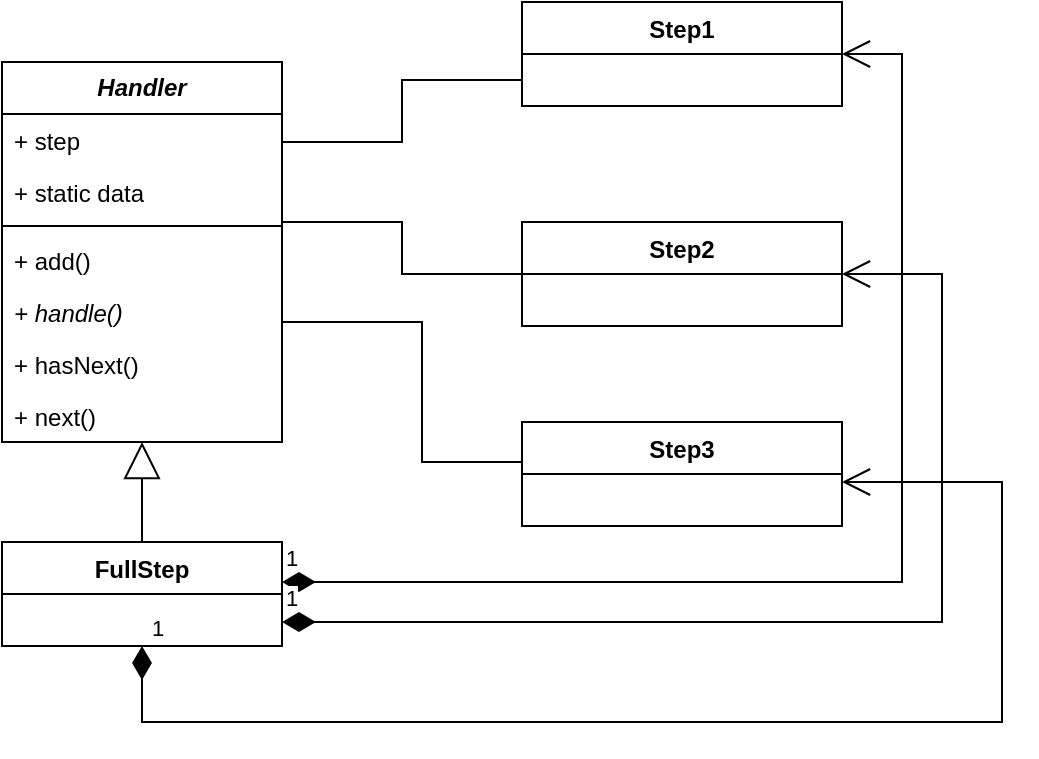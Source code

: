 <mxfile version="21.6.8" type="github">
  <diagram name="Page-1" id="rLhutt1Bn5XuG1KHNgAZ">
    <mxGraphModel dx="926" dy="423" grid="1" gridSize="10" guides="1" tooltips="1" connect="1" arrows="1" fold="1" page="1" pageScale="1" pageWidth="3840" pageHeight="2400" math="0" shadow="0">
      <root>
        <mxCell id="0" />
        <mxCell id="1" parent="0" />
        <mxCell id="G5LJ6GWsRmSAzuhranLF-1" value="&lt;b&gt;&lt;i&gt;Handler&lt;/i&gt;&lt;/b&gt;" style="swimlane;fontStyle=0;childLayout=stackLayout;horizontal=1;startSize=26;fillColor=none;horizontalStack=0;resizeParent=1;resizeParentMax=0;resizeLast=0;collapsible=1;marginBottom=0;whiteSpace=wrap;html=1;" vertex="1" parent="1">
          <mxGeometry x="500" y="180" width="140" height="190" as="geometry" />
        </mxCell>
        <mxCell id="G5LJ6GWsRmSAzuhranLF-2" value="+ step" style="text;strokeColor=none;fillColor=none;align=left;verticalAlign=top;spacingLeft=4;spacingRight=4;overflow=hidden;rotatable=0;points=[[0,0.5],[1,0.5]];portConstraint=eastwest;whiteSpace=wrap;html=1;" vertex="1" parent="G5LJ6GWsRmSAzuhranLF-1">
          <mxGeometry y="26" width="140" height="26" as="geometry" />
        </mxCell>
        <mxCell id="G5LJ6GWsRmSAzuhranLF-3" value="+ static data" style="text;strokeColor=none;fillColor=none;align=left;verticalAlign=top;spacingLeft=4;spacingRight=4;overflow=hidden;rotatable=0;points=[[0,0.5],[1,0.5]];portConstraint=eastwest;whiteSpace=wrap;html=1;" vertex="1" parent="G5LJ6GWsRmSAzuhranLF-1">
          <mxGeometry y="52" width="140" height="26" as="geometry" />
        </mxCell>
        <mxCell id="G5LJ6GWsRmSAzuhranLF-5" value="" style="line;strokeWidth=1;fillColor=none;align=left;verticalAlign=middle;spacingTop=-1;spacingLeft=3;spacingRight=3;rotatable=0;labelPosition=right;points=[];portConstraint=eastwest;strokeColor=inherit;" vertex="1" parent="G5LJ6GWsRmSAzuhranLF-1">
          <mxGeometry y="78" width="140" height="8" as="geometry" />
        </mxCell>
        <mxCell id="G5LJ6GWsRmSAzuhranLF-4" value="+ add()" style="text;strokeColor=none;fillColor=none;align=left;verticalAlign=top;spacingLeft=4;spacingRight=4;overflow=hidden;rotatable=0;points=[[0,0.5],[1,0.5]];portConstraint=eastwest;whiteSpace=wrap;html=1;" vertex="1" parent="G5LJ6GWsRmSAzuhranLF-1">
          <mxGeometry y="86" width="140" height="26" as="geometry" />
        </mxCell>
        <mxCell id="G5LJ6GWsRmSAzuhranLF-6" value="&lt;i&gt;+ handle()&lt;/i&gt;" style="text;strokeColor=none;fillColor=none;align=left;verticalAlign=top;spacingLeft=4;spacingRight=4;overflow=hidden;rotatable=0;points=[[0,0.5],[1,0.5]];portConstraint=eastwest;whiteSpace=wrap;html=1;" vertex="1" parent="G5LJ6GWsRmSAzuhranLF-1">
          <mxGeometry y="112" width="140" height="26" as="geometry" />
        </mxCell>
        <mxCell id="G5LJ6GWsRmSAzuhranLF-7" value="+ hasNext()" style="text;strokeColor=none;fillColor=none;align=left;verticalAlign=top;spacingLeft=4;spacingRight=4;overflow=hidden;rotatable=0;points=[[0,0.5],[1,0.5]];portConstraint=eastwest;whiteSpace=wrap;html=1;" vertex="1" parent="G5LJ6GWsRmSAzuhranLF-1">
          <mxGeometry y="138" width="140" height="26" as="geometry" />
        </mxCell>
        <mxCell id="G5LJ6GWsRmSAzuhranLF-8" value="+ next()" style="text;strokeColor=none;fillColor=none;align=left;verticalAlign=top;spacingLeft=4;spacingRight=4;overflow=hidden;rotatable=0;points=[[0,0.5],[1,0.5]];portConstraint=eastwest;whiteSpace=wrap;html=1;" vertex="1" parent="G5LJ6GWsRmSAzuhranLF-1">
          <mxGeometry y="164" width="140" height="26" as="geometry" />
        </mxCell>
        <mxCell id="G5LJ6GWsRmSAzuhranLF-9" value="FullStep" style="swimlane;fontStyle=1;align=center;verticalAlign=top;childLayout=stackLayout;horizontal=1;startSize=26;horizontalStack=0;resizeParent=1;resizeParentMax=0;resizeLast=0;collapsible=1;marginBottom=0;whiteSpace=wrap;html=1;" vertex="1" parent="1">
          <mxGeometry x="500" y="420" width="140" height="52" as="geometry" />
        </mxCell>
        <mxCell id="G5LJ6GWsRmSAzuhranLF-13" value="Step1" style="swimlane;fontStyle=1;align=center;verticalAlign=top;childLayout=stackLayout;horizontal=1;startSize=26;horizontalStack=0;resizeParent=1;resizeParentMax=0;resizeLast=0;collapsible=1;marginBottom=0;whiteSpace=wrap;html=1;" vertex="1" parent="1">
          <mxGeometry x="760" y="150" width="160" height="52" as="geometry" />
        </mxCell>
        <mxCell id="G5LJ6GWsRmSAzuhranLF-14" value="" style="endArrow=block;endSize=16;endFill=0;html=1;rounded=0;" edge="1" parent="1" source="G5LJ6GWsRmSAzuhranLF-9" target="G5LJ6GWsRmSAzuhranLF-1">
          <mxGeometry width="160" relative="1" as="geometry">
            <mxPoint x="840" y="330" as="sourcePoint" />
            <mxPoint x="1000" y="330" as="targetPoint" />
          </mxGeometry>
        </mxCell>
        <mxCell id="G5LJ6GWsRmSAzuhranLF-15" value="1" style="endArrow=open;html=1;endSize=12;startArrow=diamondThin;startSize=14;startFill=1;edgeStyle=orthogonalEdgeStyle;align=left;verticalAlign=bottom;rounded=0;" edge="1" parent="1" source="G5LJ6GWsRmSAzuhranLF-9" target="G5LJ6GWsRmSAzuhranLF-13">
          <mxGeometry x="-1" y="3" relative="1" as="geometry">
            <mxPoint x="840" y="330" as="sourcePoint" />
            <mxPoint x="690" y="320" as="targetPoint" />
            <Array as="points">
              <mxPoint x="950" y="440" />
              <mxPoint x="950" y="176" />
            </Array>
          </mxGeometry>
        </mxCell>
        <mxCell id="G5LJ6GWsRmSAzuhranLF-16" value="Step2" style="swimlane;fontStyle=1;align=center;verticalAlign=top;childLayout=stackLayout;horizontal=1;startSize=26;horizontalStack=0;resizeParent=1;resizeParentMax=0;resizeLast=0;collapsible=1;marginBottom=0;whiteSpace=wrap;html=1;" vertex="1" parent="1">
          <mxGeometry x="760" y="260" width="160" height="52" as="geometry" />
        </mxCell>
        <mxCell id="G5LJ6GWsRmSAzuhranLF-17" value="Step3" style="swimlane;fontStyle=1;align=center;verticalAlign=top;childLayout=stackLayout;horizontal=1;startSize=26;horizontalStack=0;resizeParent=1;resizeParentMax=0;resizeLast=0;collapsible=1;marginBottom=0;whiteSpace=wrap;html=1;" vertex="1" parent="1">
          <mxGeometry x="760" y="360" width="160" height="52" as="geometry" />
        </mxCell>
        <mxCell id="G5LJ6GWsRmSAzuhranLF-18" value="1" style="endArrow=open;html=1;endSize=12;startArrow=diamondThin;startSize=14;startFill=1;edgeStyle=orthogonalEdgeStyle;align=left;verticalAlign=bottom;rounded=0;" edge="1" parent="1" source="G5LJ6GWsRmSAzuhranLF-9" target="G5LJ6GWsRmSAzuhranLF-16">
          <mxGeometry x="-1" y="3" relative="1" as="geometry">
            <mxPoint x="640" y="460" as="sourcePoint" />
            <mxPoint x="730" y="330" as="targetPoint" />
            <Array as="points">
              <mxPoint x="970" y="460" />
              <mxPoint x="970" y="286" />
            </Array>
          </mxGeometry>
        </mxCell>
        <mxCell id="G5LJ6GWsRmSAzuhranLF-19" value="1" style="endArrow=open;html=1;endSize=12;startArrow=diamondThin;startSize=14;startFill=1;edgeStyle=orthogonalEdgeStyle;align=left;verticalAlign=bottom;rounded=0;" edge="1" parent="1" source="G5LJ6GWsRmSAzuhranLF-9" target="G5LJ6GWsRmSAzuhranLF-17">
          <mxGeometry x="-1" y="3" relative="1" as="geometry">
            <mxPoint x="660" y="550" as="sourcePoint" />
            <mxPoint x="1000" y="390" as="targetPoint" />
            <Array as="points">
              <mxPoint x="570" y="510" />
              <mxPoint x="1000" y="510" />
              <mxPoint x="1000" y="390" />
            </Array>
          </mxGeometry>
        </mxCell>
        <mxCell id="G5LJ6GWsRmSAzuhranLF-25" value="" style="endArrow=none;html=1;edgeStyle=orthogonalEdgeStyle;rounded=0;entryX=0;entryY=0.75;entryDx=0;entryDy=0;" edge="1" parent="1" source="G5LJ6GWsRmSAzuhranLF-1" target="G5LJ6GWsRmSAzuhranLF-13">
          <mxGeometry relative="1" as="geometry">
            <mxPoint x="640" y="220" as="sourcePoint" />
            <mxPoint x="800" y="220" as="targetPoint" />
            <Array as="points">
              <mxPoint x="700" y="220" />
              <mxPoint x="700" y="189" />
            </Array>
          </mxGeometry>
        </mxCell>
        <mxCell id="G5LJ6GWsRmSAzuhranLF-28" value="" style="endArrow=none;html=1;edgeStyle=orthogonalEdgeStyle;rounded=0;" edge="1" parent="1" source="G5LJ6GWsRmSAzuhranLF-1" target="G5LJ6GWsRmSAzuhranLF-16">
          <mxGeometry relative="1" as="geometry">
            <mxPoint x="660" y="260" as="sourcePoint" />
            <mxPoint x="759.48" y="220" as="targetPoint" />
            <Array as="points">
              <mxPoint x="700" y="260" />
              <mxPoint x="700" y="286" />
            </Array>
          </mxGeometry>
        </mxCell>
        <mxCell id="G5LJ6GWsRmSAzuhranLF-32" value="" style="endArrow=none;html=1;edgeStyle=orthogonalEdgeStyle;rounded=0;" edge="1" parent="1" source="G5LJ6GWsRmSAzuhranLF-1" target="G5LJ6GWsRmSAzuhranLF-17">
          <mxGeometry relative="1" as="geometry">
            <mxPoint x="650" y="270" as="sourcePoint" />
            <mxPoint x="740" y="330" as="targetPoint" />
            <Array as="points">
              <mxPoint x="710" y="310" />
              <mxPoint x="710" y="380" />
            </Array>
          </mxGeometry>
        </mxCell>
      </root>
    </mxGraphModel>
  </diagram>
</mxfile>
